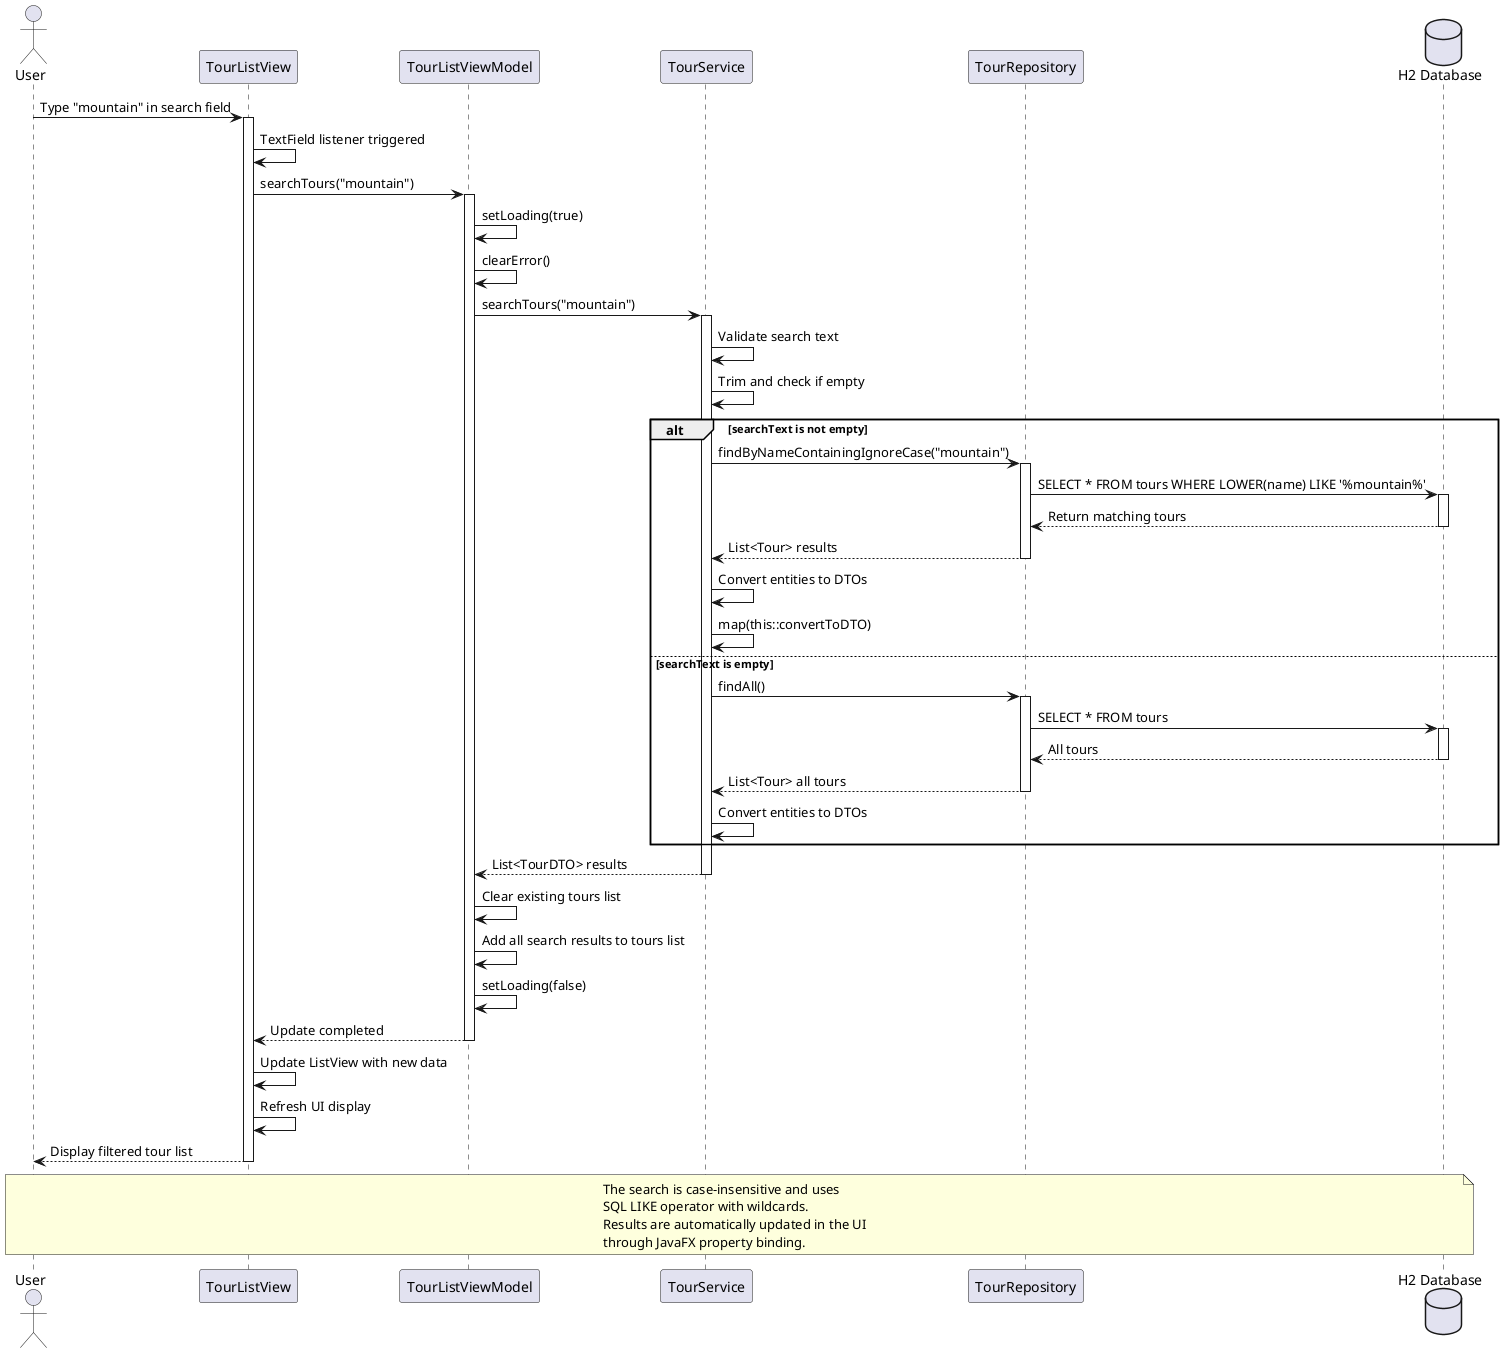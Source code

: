@startuml Full-Text Search Sequence Diagram

actor User
participant "TourListView" as View
participant "TourListViewModel" as ViewModel
participant "TourService" as Service
participant "TourRepository" as Repository
database "H2 Database" as DB

User -> View: Type "mountain" in search field
activate View

View -> View: TextField listener triggered
View -> ViewModel: searchTours("mountain")
activate ViewModel

ViewModel -> ViewModel: setLoading(true)
ViewModel -> ViewModel: clearError()

ViewModel -> Service: searchTours("mountain")
activate Service

Service -> Service: Validate search text
Service -> Service: Trim and check if empty

alt searchText is not empty
    Service -> Repository: findByNameContainingIgnoreCase("mountain")
    activate Repository
    
    Repository -> DB: SELECT * FROM tours WHERE LOWER(name) LIKE '%mountain%'
    activate DB
    DB --> Repository: Return matching tours
    deactivate DB
    
    Repository --> Service: List<Tour> results
    deactivate Repository
    
    Service -> Service: Convert entities to DTOs
    Service -> Service: map(this::convertToDTO)
    
else searchText is empty
    Service -> Repository: findAll()
    activate Repository
    Repository -> DB: SELECT * FROM tours
    activate DB
    DB --> Repository: All tours
    deactivate DB
    Repository --> Service: List<Tour> all tours
    deactivate Repository
    
    Service -> Service: Convert entities to DTOs
end

Service --> ViewModel: List<TourDTO> results
deactivate Service

ViewModel -> ViewModel: Clear existing tours list
ViewModel -> ViewModel: Add all search results to tours list
ViewModel -> ViewModel: setLoading(false)

ViewModel --> View: Update completed
deactivate ViewModel

View -> View: Update ListView with new data
View -> View: Refresh UI display

View --> User: Display filtered tour list
deactivate View

note over User, DB
    The search is case-insensitive and uses
    SQL LIKE operator with wildcards.
    Results are automatically updated in the UI
    through JavaFX property binding.
end note

@enduml 